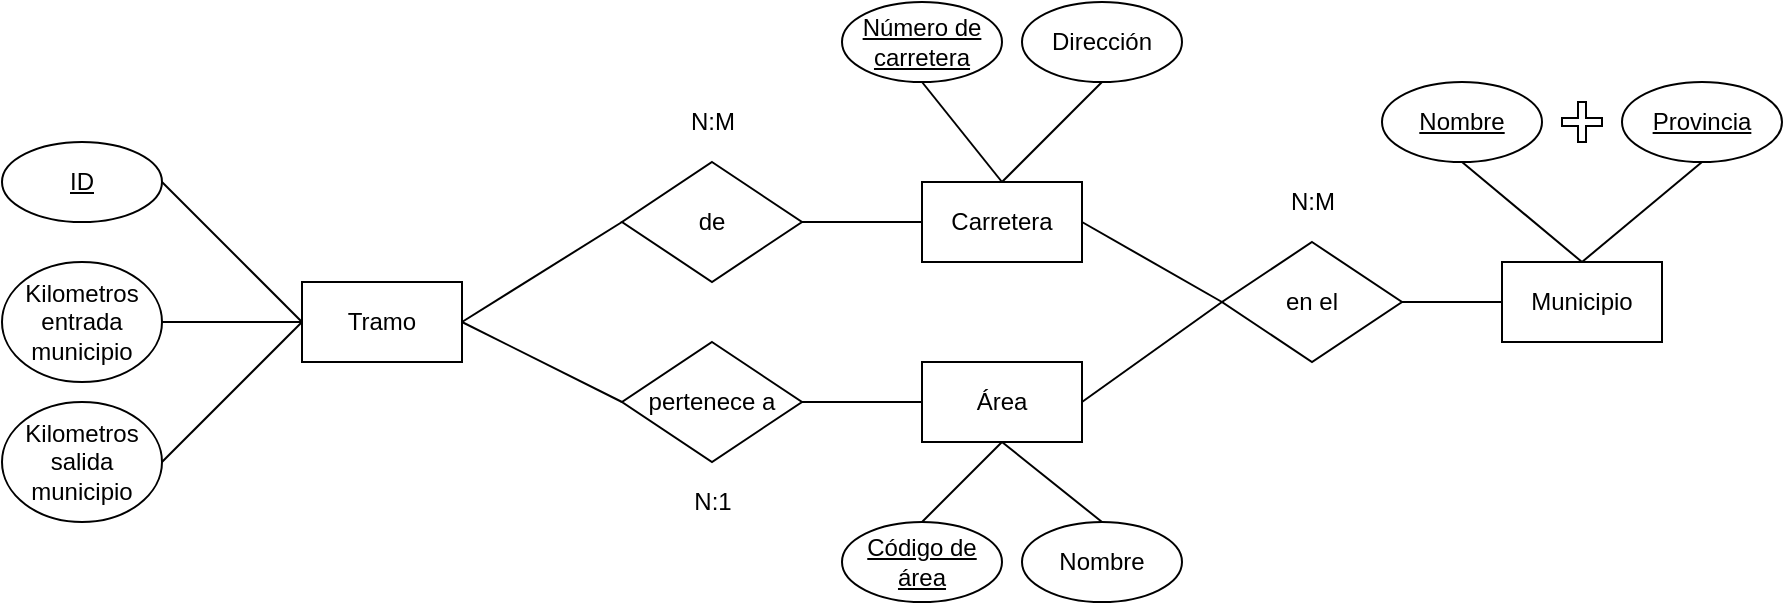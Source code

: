 <mxfile version="14.5.1" type="device"><diagram id="lTnvV5qNuCtMYY_HS68r" name="Página-1"><mxGraphModel dx="1422" dy="814" grid="1" gridSize="10" guides="1" tooltips="1" connect="1" arrows="1" fold="1" page="1" pageScale="1" pageWidth="1500" pageHeight="1169" math="0" shadow="0"><root><mxCell id="0"/><mxCell id="1" parent="0"/><mxCell id="UyYpq5PRkQ_G1ABPgio3-1" value="Municipio" style="rounded=0;whiteSpace=wrap;html=1;" vertex="1" parent="1"><mxGeometry x="800" y="390" width="80" height="40" as="geometry"/></mxCell><mxCell id="UyYpq5PRkQ_G1ABPgio3-2" value="Carretera" style="rounded=0;whiteSpace=wrap;html=1;" vertex="1" parent="1"><mxGeometry x="510" y="350" width="80" height="40" as="geometry"/></mxCell><mxCell id="UyYpq5PRkQ_G1ABPgio3-3" value="Tramo" style="rounded=0;whiteSpace=wrap;html=1;" vertex="1" parent="1"><mxGeometry x="200" y="400" width="80" height="40" as="geometry"/></mxCell><mxCell id="UyYpq5PRkQ_G1ABPgio3-4" value="en el" style="rhombus;whiteSpace=wrap;html=1;" vertex="1" parent="1"><mxGeometry x="660" y="380" width="90" height="60" as="geometry"/></mxCell><mxCell id="UyYpq5PRkQ_G1ABPgio3-7" value="de" style="rhombus;whiteSpace=wrap;html=1;" vertex="1" parent="1"><mxGeometry x="360" y="340" width="90" height="60" as="geometry"/></mxCell><mxCell id="UyYpq5PRkQ_G1ABPgio3-8" value="N:M" style="text;html=1;align=center;verticalAlign=middle;resizable=0;points=[];autosize=1;" vertex="1" parent="1"><mxGeometry x="385" y="310" width="40" height="20" as="geometry"/></mxCell><mxCell id="UyYpq5PRkQ_G1ABPgio3-13" value="Kilometros entrada municipio" style="ellipse;whiteSpace=wrap;html=1;" vertex="1" parent="1"><mxGeometry x="50" y="390" width="80" height="60" as="geometry"/></mxCell><mxCell id="UyYpq5PRkQ_G1ABPgio3-14" value="Kilometros salida&lt;br&gt;municipio" style="ellipse;whiteSpace=wrap;html=1;" vertex="1" parent="1"><mxGeometry x="50" y="460" width="80" height="60" as="geometry"/></mxCell><mxCell id="UyYpq5PRkQ_G1ABPgio3-15" value="&lt;u&gt;Número de carretera&lt;/u&gt;" style="ellipse;whiteSpace=wrap;html=1;" vertex="1" parent="1"><mxGeometry x="470" y="260" width="80" height="40" as="geometry"/></mxCell><mxCell id="UyYpq5PRkQ_G1ABPgio3-16" value="N:M" style="text;html=1;align=center;verticalAlign=middle;resizable=0;points=[];autosize=1;" vertex="1" parent="1"><mxGeometry x="685" y="350" width="40" height="20" as="geometry"/></mxCell><mxCell id="UyYpq5PRkQ_G1ABPgio3-17" value="Dirección" style="ellipse;whiteSpace=wrap;html=1;" vertex="1" parent="1"><mxGeometry x="560" y="260" width="80" height="40" as="geometry"/></mxCell><mxCell id="UyYpq5PRkQ_G1ABPgio3-24" value="&lt;u&gt;Nombre&lt;/u&gt;" style="ellipse;whiteSpace=wrap;html=1;" vertex="1" parent="1"><mxGeometry x="740" y="300" width="80" height="40" as="geometry"/></mxCell><mxCell id="UyYpq5PRkQ_G1ABPgio3-25" value="&lt;u&gt;Provincia&lt;/u&gt;" style="ellipse;whiteSpace=wrap;html=1;" vertex="1" parent="1"><mxGeometry x="860" y="300" width="80" height="40" as="geometry"/></mxCell><mxCell id="UyYpq5PRkQ_G1ABPgio3-30" value="&lt;u&gt;ID&lt;/u&gt;" style="ellipse;whiteSpace=wrap;html=1;" vertex="1" parent="1"><mxGeometry x="50" y="330" width="80" height="40" as="geometry"/></mxCell><mxCell id="UyYpq5PRkQ_G1ABPgio3-31" value="" style="endArrow=none;html=1;exitX=1;exitY=0.5;exitDx=0;exitDy=0;entryX=0;entryY=0.5;entryDx=0;entryDy=0;" edge="1" parent="1" source="UyYpq5PRkQ_G1ABPgio3-3" target="UyYpq5PRkQ_G1ABPgio3-7"><mxGeometry width="50" height="50" relative="1" as="geometry"><mxPoint x="360" y="620" as="sourcePoint"/><mxPoint x="410" y="570" as="targetPoint"/></mxGeometry></mxCell><mxCell id="UyYpq5PRkQ_G1ABPgio3-33" value="pertenece a" style="rhombus;whiteSpace=wrap;html=1;" vertex="1" parent="1"><mxGeometry x="360" y="430" width="90" height="60" as="geometry"/></mxCell><mxCell id="UyYpq5PRkQ_G1ABPgio3-35" value="Área" style="rounded=0;whiteSpace=wrap;html=1;" vertex="1" parent="1"><mxGeometry x="510" y="440" width="80" height="40" as="geometry"/></mxCell><mxCell id="UyYpq5PRkQ_G1ABPgio3-36" value="&lt;u&gt;Código de área&lt;br&gt;&lt;/u&gt;" style="ellipse;whiteSpace=wrap;html=1;" vertex="1" parent="1"><mxGeometry x="470" y="520" width="80" height="40" as="geometry"/></mxCell><mxCell id="UyYpq5PRkQ_G1ABPgio3-37" value="Nombre" style="ellipse;whiteSpace=wrap;html=1;" vertex="1" parent="1"><mxGeometry x="560" y="520" width="80" height="40" as="geometry"/></mxCell><mxCell id="UyYpq5PRkQ_G1ABPgio3-38" value="" style="shape=cross;whiteSpace=wrap;html=1;" vertex="1" parent="1"><mxGeometry x="830" y="310" width="20" height="20" as="geometry"/></mxCell><mxCell id="UyYpq5PRkQ_G1ABPgio3-40" value="" style="endArrow=none;html=1;entryX=1;entryY=0.5;entryDx=0;entryDy=0;exitX=0;exitY=0.5;exitDx=0;exitDy=0;" edge="1" parent="1" source="UyYpq5PRkQ_G1ABPgio3-35" target="UyYpq5PRkQ_G1ABPgio3-33"><mxGeometry width="50" height="50" relative="1" as="geometry"><mxPoint x="370" y="630" as="sourcePoint"/><mxPoint x="420" y="580" as="targetPoint"/></mxGeometry></mxCell><mxCell id="UyYpq5PRkQ_G1ABPgio3-41" value="" style="endArrow=none;html=1;entryX=1;entryY=0.5;entryDx=0;entryDy=0;exitX=0;exitY=0.5;exitDx=0;exitDy=0;" edge="1" parent="1" source="UyYpq5PRkQ_G1ABPgio3-2" target="UyYpq5PRkQ_G1ABPgio3-7"><mxGeometry width="50" height="50" relative="1" as="geometry"><mxPoint x="380" y="640" as="sourcePoint"/><mxPoint x="430" y="590" as="targetPoint"/></mxGeometry></mxCell><mxCell id="UyYpq5PRkQ_G1ABPgio3-42" value="" style="endArrow=none;html=1;entryX=0.5;entryY=1;entryDx=0;entryDy=0;" edge="1" parent="1" target="UyYpq5PRkQ_G1ABPgio3-35"><mxGeometry width="50" height="50" relative="1" as="geometry"><mxPoint x="510" y="520" as="sourcePoint"/><mxPoint x="440" y="600" as="targetPoint"/></mxGeometry></mxCell><mxCell id="UyYpq5PRkQ_G1ABPgio3-43" value="" style="endArrow=none;html=1;entryX=0.5;entryY=1;entryDx=0;entryDy=0;exitX=0.5;exitY=0;exitDx=0;exitDy=0;" edge="1" parent="1" source="UyYpq5PRkQ_G1ABPgio3-37" target="UyYpq5PRkQ_G1ABPgio3-35"><mxGeometry width="50" height="50" relative="1" as="geometry"><mxPoint x="400" y="660" as="sourcePoint"/><mxPoint x="450" y="610" as="targetPoint"/></mxGeometry></mxCell><mxCell id="UyYpq5PRkQ_G1ABPgio3-44" value="" style="endArrow=none;html=1;entryX=0.5;entryY=1;entryDx=0;entryDy=0;exitX=0.5;exitY=0;exitDx=0;exitDy=0;" edge="1" parent="1" source="UyYpq5PRkQ_G1ABPgio3-1" target="UyYpq5PRkQ_G1ABPgio3-24"><mxGeometry width="50" height="50" relative="1" as="geometry"><mxPoint x="410" y="670" as="sourcePoint"/><mxPoint x="460" y="620" as="targetPoint"/></mxGeometry></mxCell><mxCell id="UyYpq5PRkQ_G1ABPgio3-45" value="" style="endArrow=none;html=1;entryX=1;entryY=0.5;entryDx=0;entryDy=0;exitX=0;exitY=0.5;exitDx=0;exitDy=0;" edge="1" parent="1" source="UyYpq5PRkQ_G1ABPgio3-3" target="UyYpq5PRkQ_G1ABPgio3-30"><mxGeometry width="50" height="50" relative="1" as="geometry"><mxPoint x="420" y="680" as="sourcePoint"/><mxPoint x="470" y="630" as="targetPoint"/></mxGeometry></mxCell><mxCell id="UyYpq5PRkQ_G1ABPgio3-46" value="" style="endArrow=none;html=1;entryX=1;entryY=0.5;entryDx=0;entryDy=0;exitX=0;exitY=0.5;exitDx=0;exitDy=0;" edge="1" parent="1" source="UyYpq5PRkQ_G1ABPgio3-3" target="UyYpq5PRkQ_G1ABPgio3-13"><mxGeometry width="50" height="50" relative="1" as="geometry"><mxPoint x="210" y="430" as="sourcePoint"/><mxPoint x="140" y="360" as="targetPoint"/></mxGeometry></mxCell><mxCell id="UyYpq5PRkQ_G1ABPgio3-47" value="" style="endArrow=none;html=1;entryX=1;entryY=0.5;entryDx=0;entryDy=0;exitX=0;exitY=0.5;exitDx=0;exitDy=0;" edge="1" parent="1" source="UyYpq5PRkQ_G1ABPgio3-3" target="UyYpq5PRkQ_G1ABPgio3-14"><mxGeometry width="50" height="50" relative="1" as="geometry"><mxPoint x="210" y="430" as="sourcePoint"/><mxPoint x="140" y="430" as="targetPoint"/></mxGeometry></mxCell><mxCell id="UyYpq5PRkQ_G1ABPgio3-48" value="" style="endArrow=none;html=1;entryX=0;entryY=0.5;entryDx=0;entryDy=0;exitX=1;exitY=0.5;exitDx=0;exitDy=0;" edge="1" parent="1" source="UyYpq5PRkQ_G1ABPgio3-3" target="UyYpq5PRkQ_G1ABPgio3-33"><mxGeometry width="50" height="50" relative="1" as="geometry"><mxPoint x="370" y="630" as="sourcePoint"/><mxPoint x="420" y="580" as="targetPoint"/></mxGeometry></mxCell><mxCell id="UyYpq5PRkQ_G1ABPgio3-49" value="" style="endArrow=none;html=1;entryX=0.5;entryY=1;entryDx=0;entryDy=0;exitX=0.5;exitY=0;exitDx=0;exitDy=0;" edge="1" parent="1" source="UyYpq5PRkQ_G1ABPgio3-2" target="UyYpq5PRkQ_G1ABPgio3-17"><mxGeometry width="50" height="50" relative="1" as="geometry"><mxPoint x="420" y="680" as="sourcePoint"/><mxPoint x="470" y="630" as="targetPoint"/></mxGeometry></mxCell><mxCell id="UyYpq5PRkQ_G1ABPgio3-50" value="" style="endArrow=none;html=1;entryX=0.5;entryY=1;entryDx=0;entryDy=0;exitX=0.5;exitY=0;exitDx=0;exitDy=0;" edge="1" parent="1" source="UyYpq5PRkQ_G1ABPgio3-2" target="UyYpq5PRkQ_G1ABPgio3-15"><mxGeometry width="50" height="50" relative="1" as="geometry"><mxPoint x="430" y="690" as="sourcePoint"/><mxPoint x="480" y="640" as="targetPoint"/></mxGeometry></mxCell><mxCell id="UyYpq5PRkQ_G1ABPgio3-51" value="" style="endArrow=none;html=1;entryX=1;entryY=0.5;entryDx=0;entryDy=0;exitX=0;exitY=0.5;exitDx=0;exitDy=0;" edge="1" parent="1" source="UyYpq5PRkQ_G1ABPgio3-1" target="UyYpq5PRkQ_G1ABPgio3-4"><mxGeometry width="50" height="50" relative="1" as="geometry"><mxPoint x="420" y="680" as="sourcePoint"/><mxPoint x="470" y="630" as="targetPoint"/></mxGeometry></mxCell><mxCell id="UyYpq5PRkQ_G1ABPgio3-52" value="" style="endArrow=none;html=1;entryX=0;entryY=0.5;entryDx=0;entryDy=0;exitX=1;exitY=0.5;exitDx=0;exitDy=0;" edge="1" parent="1" source="UyYpq5PRkQ_G1ABPgio3-2" target="UyYpq5PRkQ_G1ABPgio3-4"><mxGeometry width="50" height="50" relative="1" as="geometry"><mxPoint x="430" y="690" as="sourcePoint"/><mxPoint x="480" y="640" as="targetPoint"/></mxGeometry></mxCell><mxCell id="UyYpq5PRkQ_G1ABPgio3-53" value="" style="endArrow=none;html=1;entryX=0;entryY=0.5;entryDx=0;entryDy=0;exitX=1;exitY=0.5;exitDx=0;exitDy=0;" edge="1" parent="1" source="UyYpq5PRkQ_G1ABPgio3-35" target="UyYpq5PRkQ_G1ABPgio3-4"><mxGeometry width="50" height="50" relative="1" as="geometry"><mxPoint x="600" y="380" as="sourcePoint"/><mxPoint x="670" y="420" as="targetPoint"/></mxGeometry></mxCell><mxCell id="UyYpq5PRkQ_G1ABPgio3-54" value="" style="endArrow=none;html=1;entryX=0.5;entryY=1;entryDx=0;entryDy=0;exitX=0.5;exitY=0;exitDx=0;exitDy=0;" edge="1" parent="1" source="UyYpq5PRkQ_G1ABPgio3-1" target="UyYpq5PRkQ_G1ABPgio3-25"><mxGeometry width="50" height="50" relative="1" as="geometry"><mxPoint x="850" y="400" as="sourcePoint"/><mxPoint x="790" y="350" as="targetPoint"/></mxGeometry></mxCell><mxCell id="UyYpq5PRkQ_G1ABPgio3-55" value="N:1" style="text;html=1;align=center;verticalAlign=middle;resizable=0;points=[];autosize=1;" vertex="1" parent="1"><mxGeometry x="390" y="500" width="30" height="20" as="geometry"/></mxCell></root></mxGraphModel></diagram></mxfile>